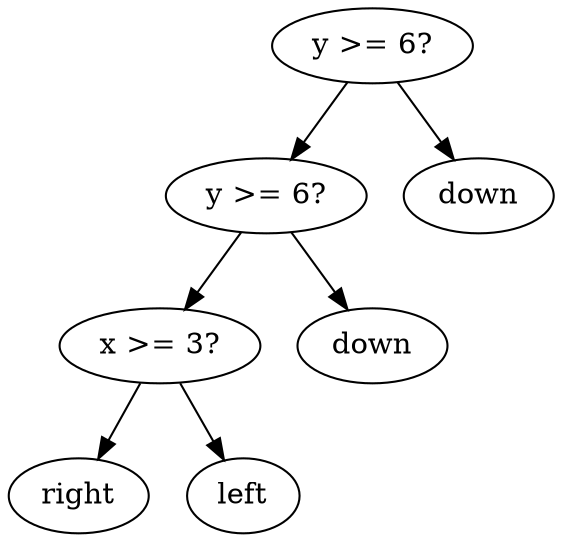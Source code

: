 digraph tree {
    "0x0" [label="y >= 6?"];
    "0x1" [label="y >= 6?"];
    "0x2" [label="x >= 3?"];
    "0x3" [label="right"];
    "0x4" [label="left"];
    "0x5" [label="down"];
    "0x6" [label="down"];
    "0x0" -> "0x1";
    "0x0" -> "0x6";
    "0x1" -> "0x2";
    "0x1" -> "0x5";
    "0x2" -> "0x3";
    "0x2" -> "0x4";
}
